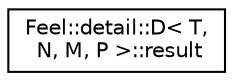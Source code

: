 digraph "Graphical Class Hierarchy"
{
 // LATEX_PDF_SIZE
  edge [fontname="Helvetica",fontsize="10",labelfontname="Helvetica",labelfontsize="10"];
  node [fontname="Helvetica",fontsize="10",shape=record];
  rankdir="LR";
  Node0 [label="Feel::detail::D\< T,\l N, M, P \>::result",height=0.2,width=0.4,color="black", fillcolor="white", style="filled",URL="$structFeel_1_1detail_1_1D_1_1result.html",tooltip=" "];
}
